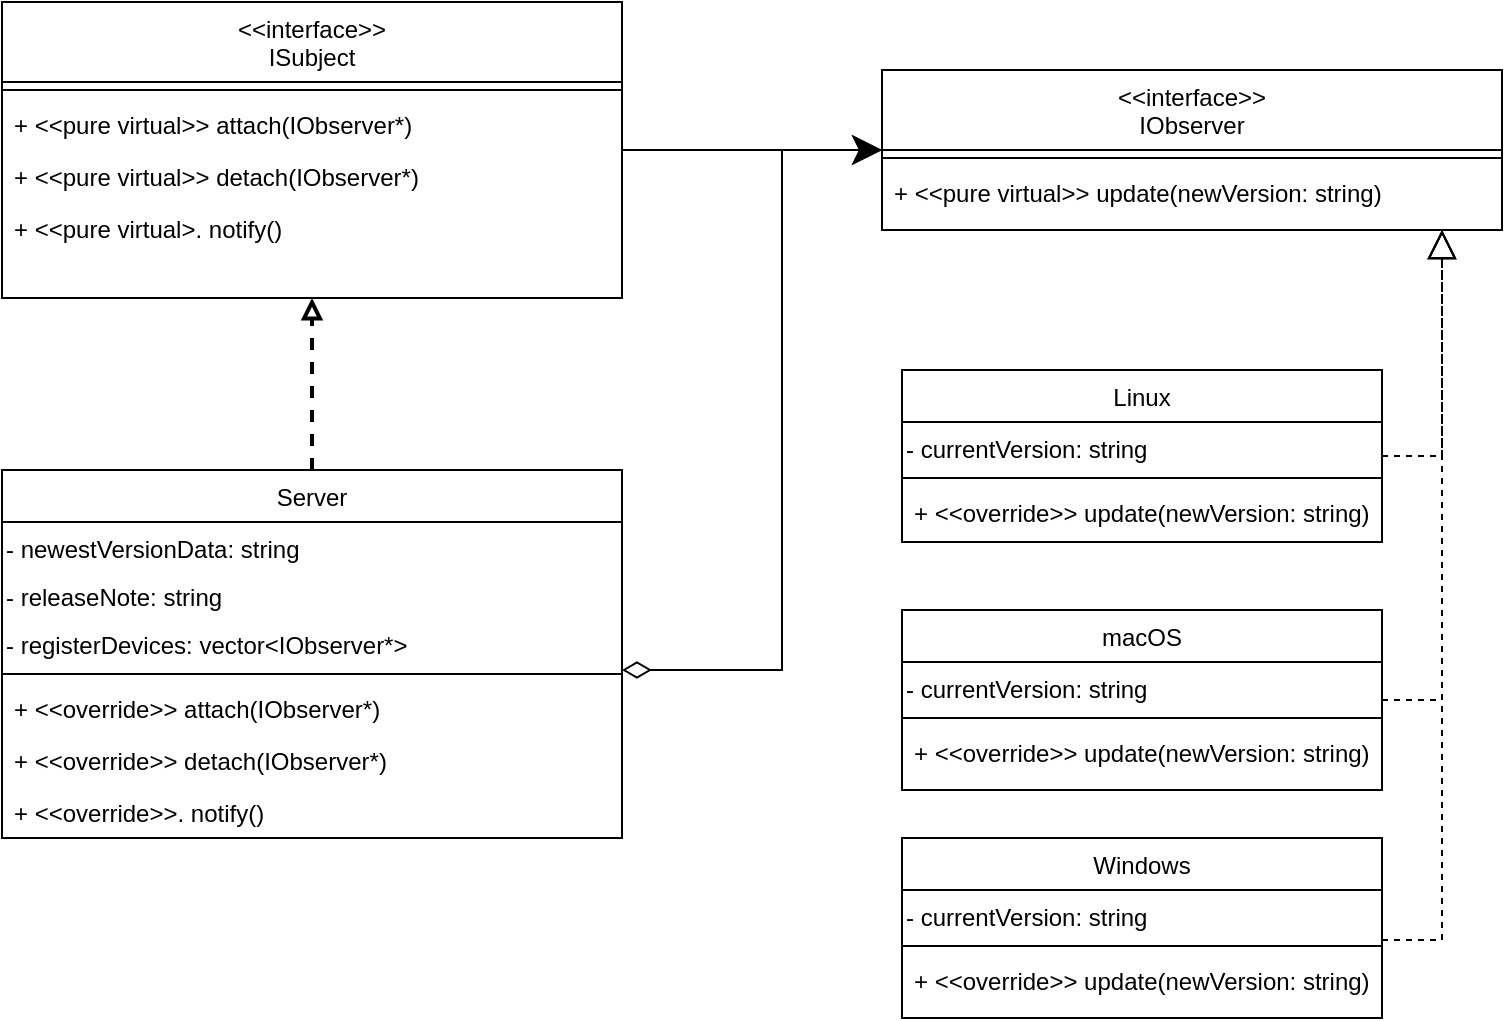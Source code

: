 <mxfile version="24.4.4" type="github">
  <diagram name="Page-1" id="o-OPSh5SX2QNBR5iYHtN">
    <mxGraphModel dx="1763" dy="454" grid="1" gridSize="10" guides="1" tooltips="1" connect="1" arrows="1" fold="1" page="1" pageScale="1" pageWidth="850" pageHeight="1100" math="0" shadow="0">
      <root>
        <mxCell id="0" />
        <mxCell id="1" parent="0" />
        <mxCell id="aCsRVdSKc6H1nuBiJ5Dy-43" style="edgeStyle=orthogonalEdgeStyle;rounded=0;orthogonalLoop=1;jettySize=auto;html=1;strokeWidth=2;dashed=1;endArrow=block;endFill=0;" edge="1" parent="1" source="aCsRVdSKc6H1nuBiJ5Dy-1" target="aCsRVdSKc6H1nuBiJ5Dy-32">
          <mxGeometry relative="1" as="geometry" />
        </mxCell>
        <mxCell id="aCsRVdSKc6H1nuBiJ5Dy-47" style="edgeStyle=orthogonalEdgeStyle;rounded=0;orthogonalLoop=1;jettySize=auto;html=1;startArrow=diamondThin;startFill=0;endSize=12;startSize=12;" edge="1" parent="1" source="aCsRVdSKc6H1nuBiJ5Dy-1" target="aCsRVdSKc6H1nuBiJ5Dy-37">
          <mxGeometry relative="1" as="geometry">
            <Array as="points">
              <mxPoint x="-390" y="450" />
              <mxPoint x="-390" y="190" />
            </Array>
          </mxGeometry>
        </mxCell>
        <mxCell id="aCsRVdSKc6H1nuBiJ5Dy-1" value="Server" style="swimlane;fontStyle=0;align=center;verticalAlign=top;childLayout=stackLayout;horizontal=1;startSize=26;horizontalStack=0;resizeParent=1;resizeLast=0;collapsible=1;marginBottom=0;rounded=0;shadow=0;strokeWidth=1;" vertex="1" parent="1">
          <mxGeometry x="-780" y="350" width="310" height="184" as="geometry">
            <mxRectangle x="220" y="120" width="160" height="26" as="alternateBounds" />
          </mxGeometry>
        </mxCell>
        <mxCell id="aCsRVdSKc6H1nuBiJ5Dy-2" value="- newestVersionData: string" style="text;whiteSpace=wrap;html=1;" vertex="1" parent="aCsRVdSKc6H1nuBiJ5Dy-1">
          <mxGeometry y="26" width="310" height="24" as="geometry" />
        </mxCell>
        <mxCell id="aCsRVdSKc6H1nuBiJ5Dy-3" value="- releaseNote: string" style="text;whiteSpace=wrap;html=1;" vertex="1" parent="aCsRVdSKc6H1nuBiJ5Dy-1">
          <mxGeometry y="50" width="310" height="24" as="geometry" />
        </mxCell>
        <mxCell id="aCsRVdSKc6H1nuBiJ5Dy-46" value="- registerDevices: vector&amp;lt;IObserver*&amp;gt;" style="text;whiteSpace=wrap;html=1;" vertex="1" parent="aCsRVdSKc6H1nuBiJ5Dy-1">
          <mxGeometry y="74" width="310" height="24" as="geometry" />
        </mxCell>
        <mxCell id="aCsRVdSKc6H1nuBiJ5Dy-4" value="" style="line;html=1;strokeWidth=1;align=left;verticalAlign=middle;spacingTop=-1;spacingLeft=3;spacingRight=3;rotatable=0;labelPosition=right;points=[];portConstraint=eastwest;" vertex="1" parent="aCsRVdSKc6H1nuBiJ5Dy-1">
          <mxGeometry y="98" width="310" height="8" as="geometry" />
        </mxCell>
        <mxCell id="aCsRVdSKc6H1nuBiJ5Dy-5" value="+ &lt;&lt;override&gt;&gt; attach(IObserver*)" style="text;align=left;verticalAlign=top;spacingLeft=4;spacingRight=4;overflow=hidden;rotatable=0;points=[[0,0.5],[1,0.5]];portConstraint=eastwest;" vertex="1" parent="aCsRVdSKc6H1nuBiJ5Dy-1">
          <mxGeometry y="106" width="310" height="26" as="geometry" />
        </mxCell>
        <mxCell id="aCsRVdSKc6H1nuBiJ5Dy-7" value="+ &lt;&lt;override&gt;&gt; detach(IObserver*)" style="text;align=left;verticalAlign=top;spacingLeft=4;spacingRight=4;overflow=hidden;rotatable=0;points=[[0,0.5],[1,0.5]];portConstraint=eastwest;" vertex="1" parent="aCsRVdSKc6H1nuBiJ5Dy-1">
          <mxGeometry y="132" width="310" height="26" as="geometry" />
        </mxCell>
        <mxCell id="aCsRVdSKc6H1nuBiJ5Dy-42" value="+ &lt;&lt;override&gt;&gt;. notify()" style="text;align=left;verticalAlign=top;spacingLeft=4;spacingRight=4;overflow=hidden;rotatable=0;points=[[0,0.5],[1,0.5]];portConstraint=eastwest;" vertex="1" parent="aCsRVdSKc6H1nuBiJ5Dy-1">
          <mxGeometry y="158" width="310" height="26" as="geometry" />
        </mxCell>
        <mxCell id="aCsRVdSKc6H1nuBiJ5Dy-50" style="edgeStyle=orthogonalEdgeStyle;rounded=0;orthogonalLoop=1;jettySize=auto;html=1;dashed=1;endSize=12;endArrow=block;endFill=0;" edge="1" parent="1" source="aCsRVdSKc6H1nuBiJ5Dy-10" target="aCsRVdSKc6H1nuBiJ5Dy-37">
          <mxGeometry relative="1" as="geometry">
            <Array as="points">
              <mxPoint x="-60" y="585" />
            </Array>
          </mxGeometry>
        </mxCell>
        <mxCell id="aCsRVdSKc6H1nuBiJ5Dy-10" value="Windows" style="swimlane;fontStyle=0;align=center;verticalAlign=top;childLayout=stackLayout;horizontal=1;startSize=26;horizontalStack=0;resizeParent=1;resizeLast=0;collapsible=1;marginBottom=0;rounded=0;shadow=0;strokeWidth=1;" vertex="1" parent="1">
          <mxGeometry x="-330" y="534" width="240" height="90" as="geometry">
            <mxRectangle x="220" y="120" width="160" height="26" as="alternateBounds" />
          </mxGeometry>
        </mxCell>
        <mxCell id="aCsRVdSKc6H1nuBiJ5Dy-11" value="- currentVersion: string" style="text;whiteSpace=wrap;html=1;" vertex="1" parent="aCsRVdSKc6H1nuBiJ5Dy-10">
          <mxGeometry y="26" width="240" height="24" as="geometry" />
        </mxCell>
        <mxCell id="aCsRVdSKc6H1nuBiJ5Dy-12" value="" style="line;html=1;strokeWidth=1;align=left;verticalAlign=middle;spacingTop=-1;spacingLeft=3;spacingRight=3;rotatable=0;labelPosition=right;points=[];portConstraint=eastwest;" vertex="1" parent="aCsRVdSKc6H1nuBiJ5Dy-10">
          <mxGeometry y="50" width="240" height="8" as="geometry" />
        </mxCell>
        <mxCell id="aCsRVdSKc6H1nuBiJ5Dy-14" value="+ &lt;&lt;override&gt;&gt; update(newVersion: string)" style="text;align=left;verticalAlign=top;spacingLeft=4;spacingRight=4;overflow=hidden;rotatable=0;points=[[0,0.5],[1,0.5]];portConstraint=eastwest;" vertex="1" parent="aCsRVdSKc6H1nuBiJ5Dy-10">
          <mxGeometry y="58" width="240" height="26" as="geometry" />
        </mxCell>
        <mxCell id="aCsRVdSKc6H1nuBiJ5Dy-49" style="edgeStyle=orthogonalEdgeStyle;rounded=0;orthogonalLoop=1;jettySize=auto;html=1;dashed=1;endArrow=block;endFill=0;endSize=12;" edge="1" parent="1" source="aCsRVdSKc6H1nuBiJ5Dy-16" target="aCsRVdSKc6H1nuBiJ5Dy-37">
          <mxGeometry relative="1" as="geometry">
            <Array as="points">
              <mxPoint x="-60" y="465" />
            </Array>
          </mxGeometry>
        </mxCell>
        <mxCell id="aCsRVdSKc6H1nuBiJ5Dy-16" value="macOS" style="swimlane;fontStyle=0;align=center;verticalAlign=top;childLayout=stackLayout;horizontal=1;startSize=26;horizontalStack=0;resizeParent=1;resizeLast=0;collapsible=1;marginBottom=0;rounded=0;shadow=0;strokeWidth=1;" vertex="1" parent="1">
          <mxGeometry x="-330" y="420" width="240" height="90" as="geometry">
            <mxRectangle x="220" y="120" width="160" height="26" as="alternateBounds" />
          </mxGeometry>
        </mxCell>
        <mxCell id="aCsRVdSKc6H1nuBiJ5Dy-17" value="- currentVersion: string" style="text;whiteSpace=wrap;html=1;" vertex="1" parent="aCsRVdSKc6H1nuBiJ5Dy-16">
          <mxGeometry y="26" width="240" height="24" as="geometry" />
        </mxCell>
        <mxCell id="aCsRVdSKc6H1nuBiJ5Dy-18" value="" style="line;html=1;strokeWidth=1;align=left;verticalAlign=middle;spacingTop=-1;spacingLeft=3;spacingRight=3;rotatable=0;labelPosition=right;points=[];portConstraint=eastwest;" vertex="1" parent="aCsRVdSKc6H1nuBiJ5Dy-16">
          <mxGeometry y="50" width="240" height="8" as="geometry" />
        </mxCell>
        <mxCell id="aCsRVdSKc6H1nuBiJ5Dy-44" value="+ &lt;&lt;override&gt;&gt; update(newVersion: string)" style="text;align=left;verticalAlign=top;spacingLeft=4;spacingRight=4;overflow=hidden;rotatable=0;points=[[0,0.5],[1,0.5]];portConstraint=eastwest;" vertex="1" parent="aCsRVdSKc6H1nuBiJ5Dy-16">
          <mxGeometry y="58" width="240" height="26" as="geometry" />
        </mxCell>
        <mxCell id="aCsRVdSKc6H1nuBiJ5Dy-48" style="edgeStyle=orthogonalEdgeStyle;rounded=0;orthogonalLoop=1;jettySize=auto;html=1;dashed=1;endArrow=block;endFill=0;endSize=12;" edge="1" parent="1" source="aCsRVdSKc6H1nuBiJ5Dy-22" target="aCsRVdSKc6H1nuBiJ5Dy-37">
          <mxGeometry relative="1" as="geometry">
            <Array as="points">
              <mxPoint x="-60" y="343" />
            </Array>
          </mxGeometry>
        </mxCell>
        <mxCell id="aCsRVdSKc6H1nuBiJ5Dy-22" value="Linux" style="swimlane;fontStyle=0;align=center;verticalAlign=top;childLayout=stackLayout;horizontal=1;startSize=26;horizontalStack=0;resizeParent=1;resizeLast=0;collapsible=1;marginBottom=0;rounded=0;shadow=0;strokeWidth=1;" vertex="1" parent="1">
          <mxGeometry x="-330" y="300" width="240" height="86" as="geometry">
            <mxRectangle x="220" y="120" width="160" height="26" as="alternateBounds" />
          </mxGeometry>
        </mxCell>
        <mxCell id="aCsRVdSKc6H1nuBiJ5Dy-23" value="- currentVersion: string" style="text;whiteSpace=wrap;html=1;" vertex="1" parent="aCsRVdSKc6H1nuBiJ5Dy-22">
          <mxGeometry y="26" width="240" height="24" as="geometry" />
        </mxCell>
        <mxCell id="aCsRVdSKc6H1nuBiJ5Dy-24" value="" style="line;html=1;strokeWidth=1;align=left;verticalAlign=middle;spacingTop=-1;spacingLeft=3;spacingRight=3;rotatable=0;labelPosition=right;points=[];portConstraint=eastwest;" vertex="1" parent="aCsRVdSKc6H1nuBiJ5Dy-22">
          <mxGeometry y="50" width="240" height="8" as="geometry" />
        </mxCell>
        <mxCell id="aCsRVdSKc6H1nuBiJ5Dy-45" value="+ &lt;&lt;override&gt;&gt; update(newVersion: string)" style="text;align=left;verticalAlign=top;spacingLeft=4;spacingRight=4;overflow=hidden;rotatable=0;points=[[0,0.5],[1,0.5]];portConstraint=eastwest;" vertex="1" parent="aCsRVdSKc6H1nuBiJ5Dy-22">
          <mxGeometry y="58" width="240" height="26" as="geometry" />
        </mxCell>
        <mxCell id="aCsRVdSKc6H1nuBiJ5Dy-31" style="edgeStyle=orthogonalEdgeStyle;rounded=0;orthogonalLoop=1;jettySize=auto;html=1;endArrow=classic;endFill=1;endSize=12;" edge="1" parent="1" source="aCsRVdSKc6H1nuBiJ5Dy-32" target="aCsRVdSKc6H1nuBiJ5Dy-37">
          <mxGeometry relative="1" as="geometry" />
        </mxCell>
        <mxCell id="aCsRVdSKc6H1nuBiJ5Dy-32" value="&lt;&lt;interface&gt;&gt;&#xa;ISubject" style="swimlane;fontStyle=0;align=center;verticalAlign=top;childLayout=stackLayout;horizontal=1;startSize=40;horizontalStack=0;resizeParent=1;resizeLast=0;collapsible=1;marginBottom=0;rounded=0;shadow=0;strokeWidth=1;" vertex="1" parent="1">
          <mxGeometry x="-780" y="116" width="310" height="148" as="geometry">
            <mxRectangle x="220" y="120" width="160" height="26" as="alternateBounds" />
          </mxGeometry>
        </mxCell>
        <mxCell id="aCsRVdSKc6H1nuBiJ5Dy-33" value="" style="line;html=1;strokeWidth=1;align=left;verticalAlign=middle;spacingTop=-1;spacingLeft=3;spacingRight=3;rotatable=0;labelPosition=right;points=[];portConstraint=eastwest;" vertex="1" parent="aCsRVdSKc6H1nuBiJ5Dy-32">
          <mxGeometry y="40" width="310" height="8" as="geometry" />
        </mxCell>
        <mxCell id="aCsRVdSKc6H1nuBiJ5Dy-34" value="+ &lt;&lt;pure virtual&gt;&gt; attach(IObserver*)" style="text;align=left;verticalAlign=top;spacingLeft=4;spacingRight=4;overflow=hidden;rotatable=0;points=[[0,0.5],[1,0.5]];portConstraint=eastwest;" vertex="1" parent="aCsRVdSKc6H1nuBiJ5Dy-32">
          <mxGeometry y="48" width="310" height="26" as="geometry" />
        </mxCell>
        <mxCell id="aCsRVdSKc6H1nuBiJ5Dy-35" value="+ &lt;&lt;pure virtual&gt;&gt; detach(IObserver*)" style="text;align=left;verticalAlign=top;spacingLeft=4;spacingRight=4;overflow=hidden;rotatable=0;points=[[0,0.5],[1,0.5]];portConstraint=eastwest;" vertex="1" parent="aCsRVdSKc6H1nuBiJ5Dy-32">
          <mxGeometry y="74" width="310" height="26" as="geometry" />
        </mxCell>
        <mxCell id="aCsRVdSKc6H1nuBiJ5Dy-36" value="+ &lt;&lt;pure virtual&gt;. notify()" style="text;align=left;verticalAlign=top;spacingLeft=4;spacingRight=4;overflow=hidden;rotatable=0;points=[[0,0.5],[1,0.5]];portConstraint=eastwest;" vertex="1" parent="aCsRVdSKc6H1nuBiJ5Dy-32">
          <mxGeometry y="100" width="310" height="26" as="geometry" />
        </mxCell>
        <mxCell id="aCsRVdSKc6H1nuBiJ5Dy-37" value="&lt;&lt;interface&gt;&gt;&#xa;IObserver" style="swimlane;fontStyle=0;align=center;verticalAlign=top;childLayout=stackLayout;horizontal=1;startSize=40;horizontalStack=0;resizeParent=1;resizeLast=0;collapsible=1;marginBottom=0;rounded=0;shadow=0;strokeWidth=1;" vertex="1" parent="1">
          <mxGeometry x="-340" y="150" width="310" height="80" as="geometry">
            <mxRectangle x="220" y="120" width="160" height="26" as="alternateBounds" />
          </mxGeometry>
        </mxCell>
        <mxCell id="aCsRVdSKc6H1nuBiJ5Dy-38" value="" style="line;html=1;strokeWidth=1;align=left;verticalAlign=middle;spacingTop=-1;spacingLeft=3;spacingRight=3;rotatable=0;labelPosition=right;points=[];portConstraint=eastwest;" vertex="1" parent="aCsRVdSKc6H1nuBiJ5Dy-37">
          <mxGeometry y="40" width="310" height="8" as="geometry" />
        </mxCell>
        <mxCell id="aCsRVdSKc6H1nuBiJ5Dy-39" value="+ &lt;&lt;pure virtual&gt;&gt; update(newVersion: string)" style="text;align=left;verticalAlign=top;spacingLeft=4;spacingRight=4;overflow=hidden;rotatable=0;points=[[0,0.5],[1,0.5]];portConstraint=eastwest;" vertex="1" parent="aCsRVdSKc6H1nuBiJ5Dy-37">
          <mxGeometry y="48" width="310" height="26" as="geometry" />
        </mxCell>
      </root>
    </mxGraphModel>
  </diagram>
</mxfile>
